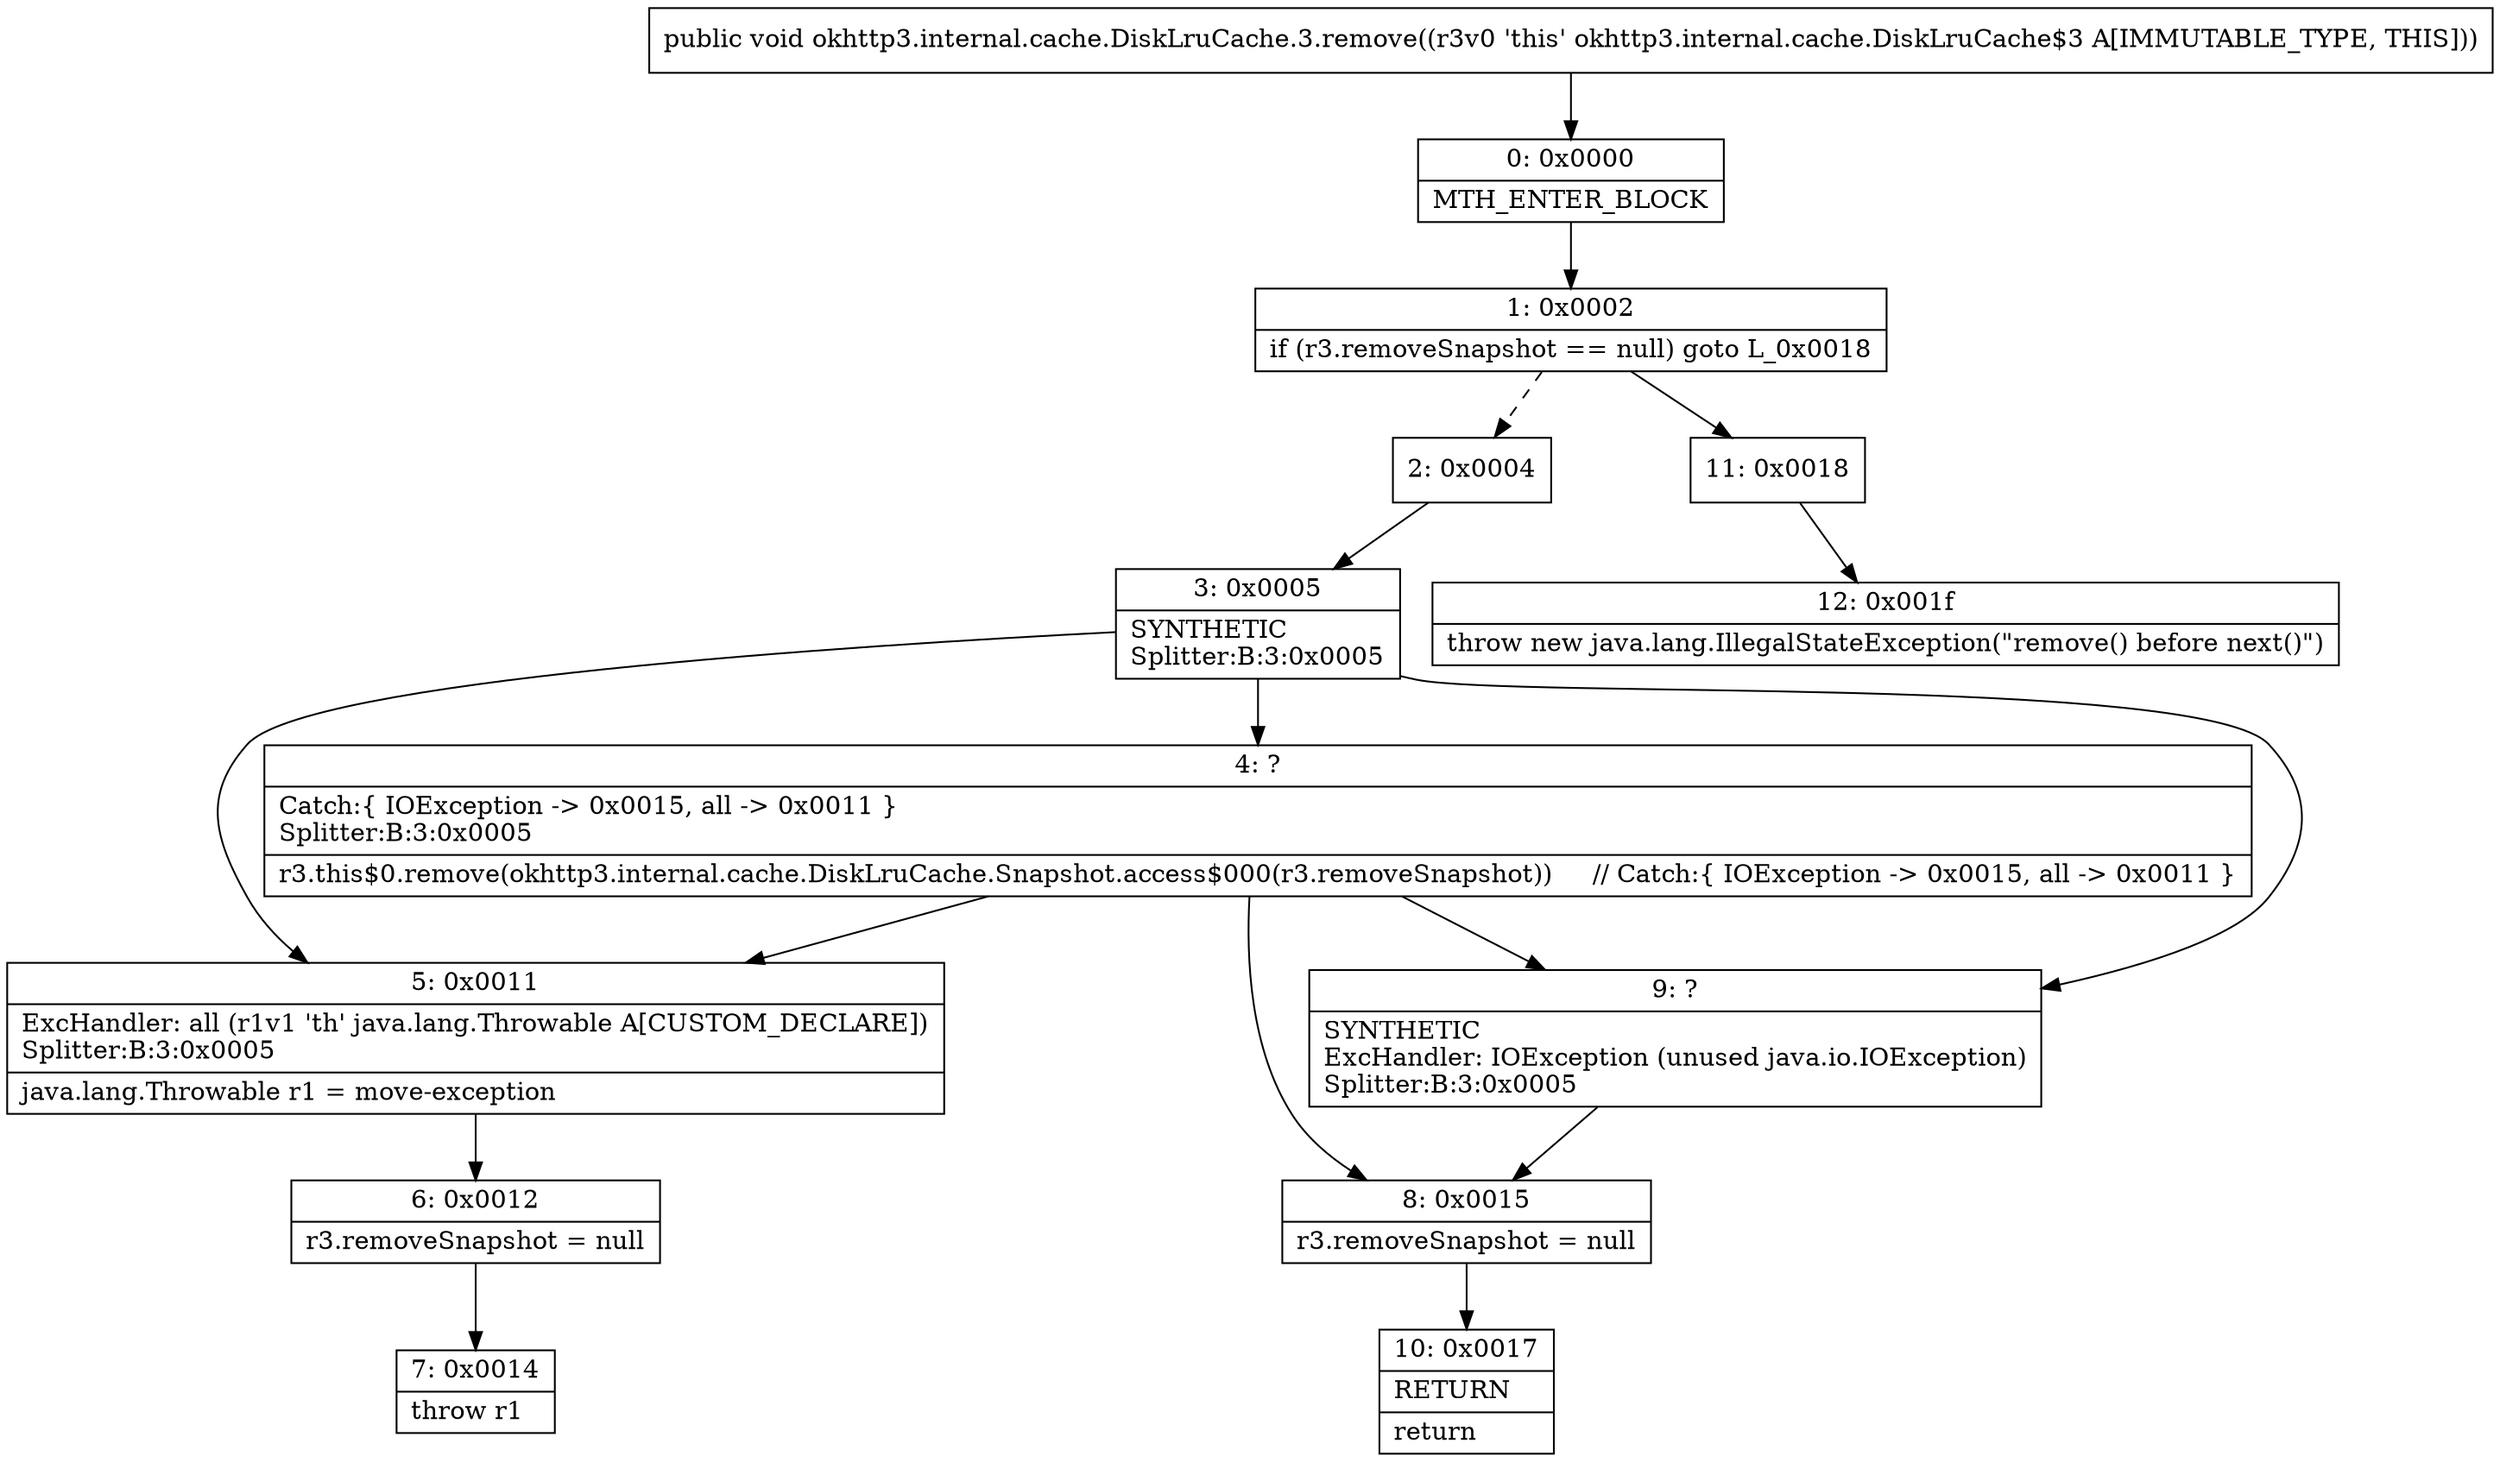 digraph "CFG forokhttp3.internal.cache.DiskLruCache.3.remove()V" {
Node_0 [shape=record,label="{0\:\ 0x0000|MTH_ENTER_BLOCK\l}"];
Node_1 [shape=record,label="{1\:\ 0x0002|if (r3.removeSnapshot == null) goto L_0x0018\l}"];
Node_2 [shape=record,label="{2\:\ 0x0004}"];
Node_3 [shape=record,label="{3\:\ 0x0005|SYNTHETIC\lSplitter:B:3:0x0005\l}"];
Node_4 [shape=record,label="{4\:\ ?|Catch:\{ IOException \-\> 0x0015, all \-\> 0x0011 \}\lSplitter:B:3:0x0005\l|r3.this$0.remove(okhttp3.internal.cache.DiskLruCache.Snapshot.access$000(r3.removeSnapshot))     \/\/ Catch:\{ IOException \-\> 0x0015, all \-\> 0x0011 \}\l}"];
Node_5 [shape=record,label="{5\:\ 0x0011|ExcHandler: all (r1v1 'th' java.lang.Throwable A[CUSTOM_DECLARE])\lSplitter:B:3:0x0005\l|java.lang.Throwable r1 = move\-exception\l}"];
Node_6 [shape=record,label="{6\:\ 0x0012|r3.removeSnapshot = null\l}"];
Node_7 [shape=record,label="{7\:\ 0x0014|throw r1\l}"];
Node_8 [shape=record,label="{8\:\ 0x0015|r3.removeSnapshot = null\l}"];
Node_9 [shape=record,label="{9\:\ ?|SYNTHETIC\lExcHandler: IOException (unused java.io.IOException)\lSplitter:B:3:0x0005\l}"];
Node_10 [shape=record,label="{10\:\ 0x0017|RETURN\l|return\l}"];
Node_11 [shape=record,label="{11\:\ 0x0018}"];
Node_12 [shape=record,label="{12\:\ 0x001f|throw new java.lang.IllegalStateException(\"remove() before next()\")\l}"];
MethodNode[shape=record,label="{public void okhttp3.internal.cache.DiskLruCache.3.remove((r3v0 'this' okhttp3.internal.cache.DiskLruCache$3 A[IMMUTABLE_TYPE, THIS])) }"];
MethodNode -> Node_0;
Node_0 -> Node_1;
Node_1 -> Node_2[style=dashed];
Node_1 -> Node_11;
Node_2 -> Node_3;
Node_3 -> Node_4;
Node_3 -> Node_9;
Node_3 -> Node_5;
Node_4 -> Node_9;
Node_4 -> Node_5;
Node_4 -> Node_8;
Node_5 -> Node_6;
Node_6 -> Node_7;
Node_8 -> Node_10;
Node_9 -> Node_8;
Node_11 -> Node_12;
}

